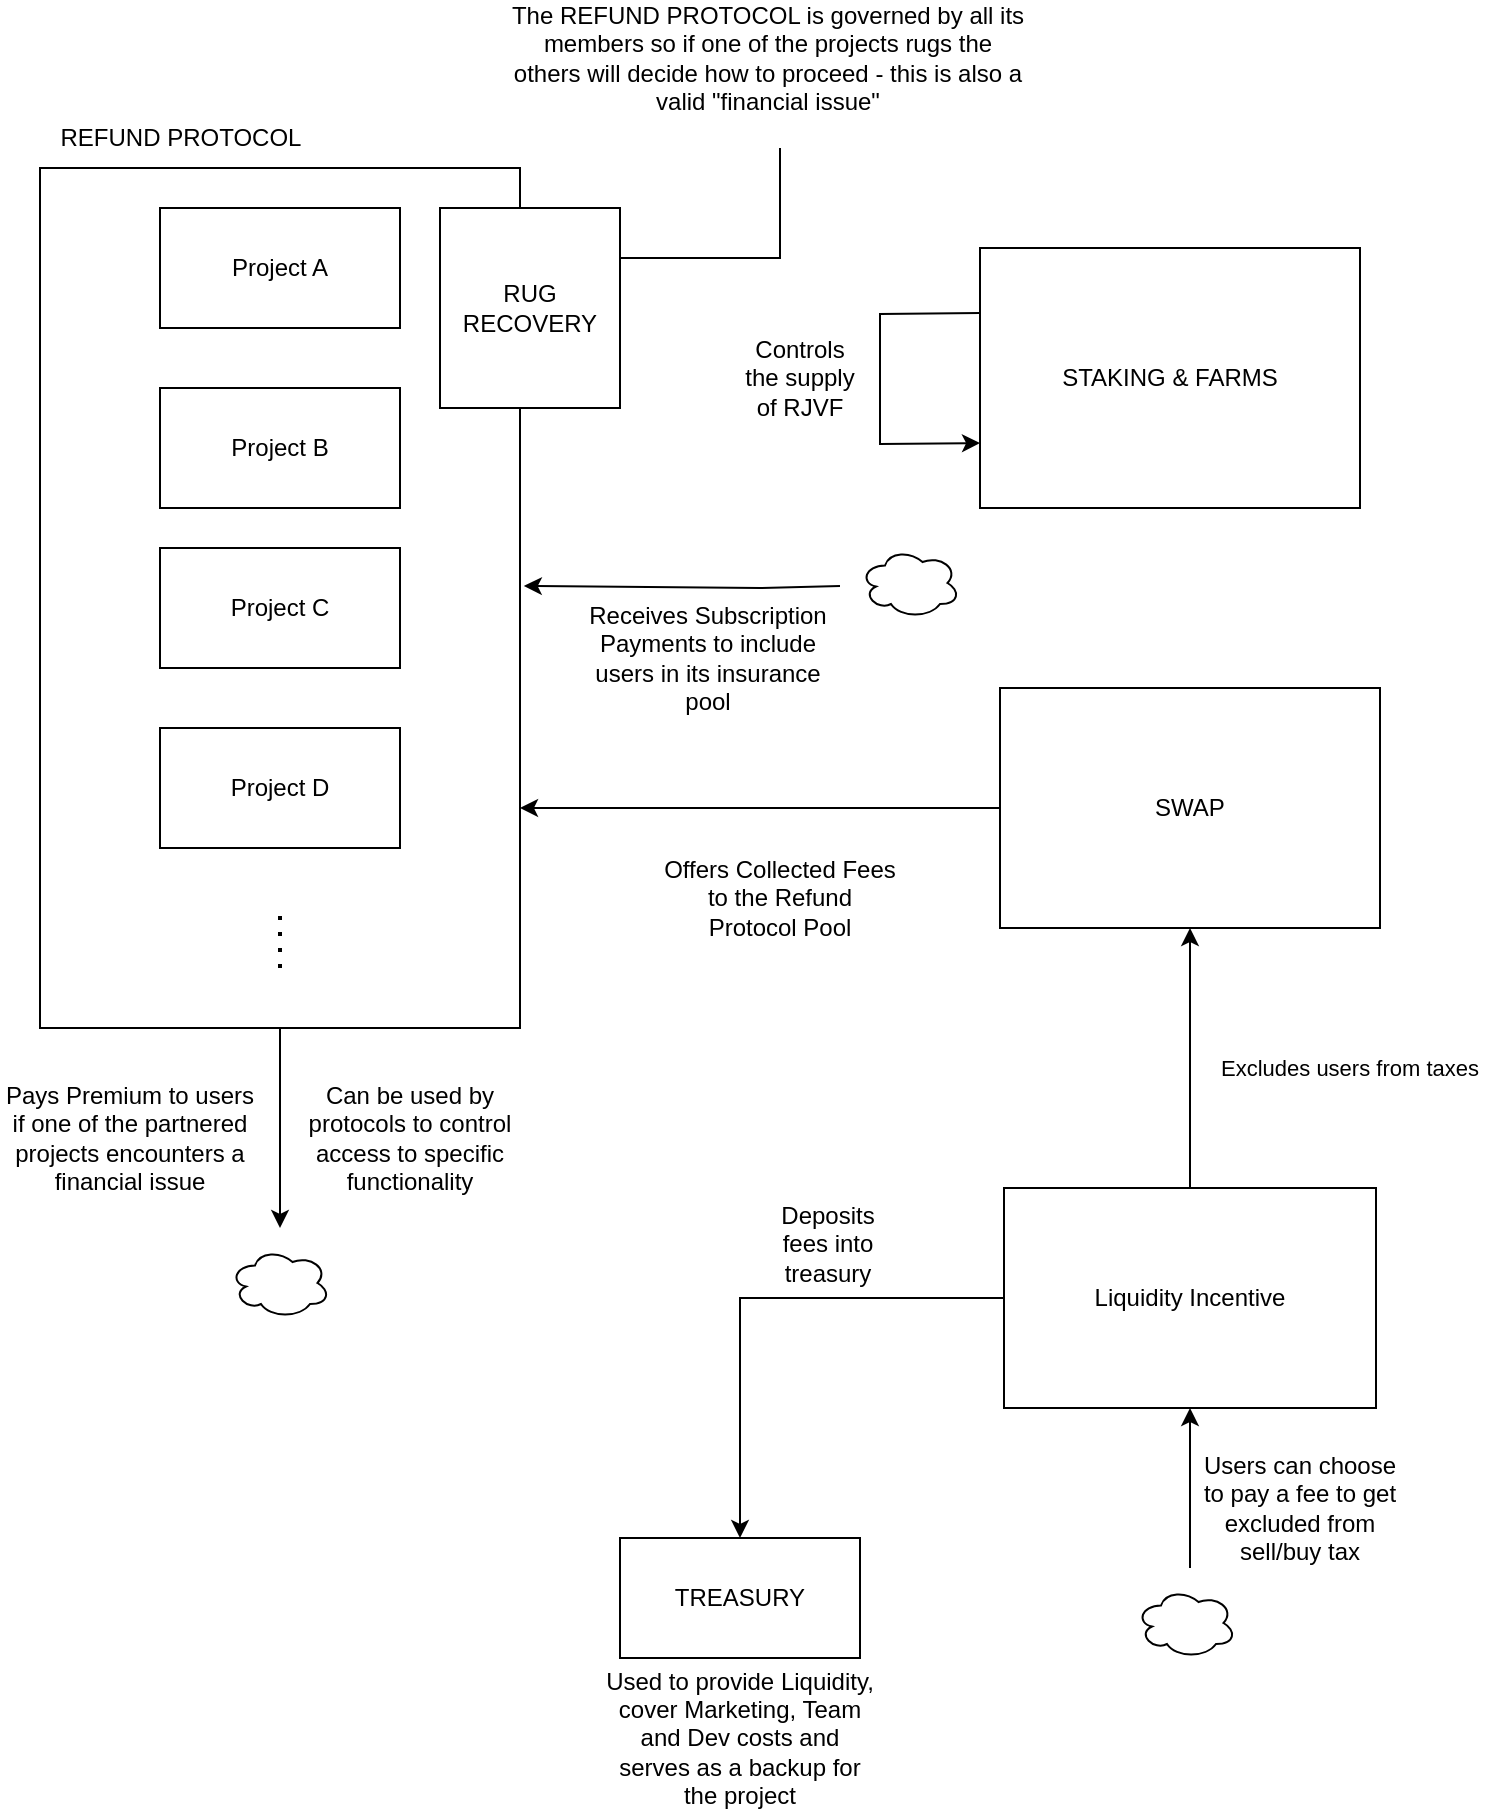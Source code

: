<mxfile version="20.7.4" type="github">
  <diagram id="X1RLhjHaSF4pR-Ss4Pii" name="Page-1">
    <mxGraphModel dx="2074" dy="831" grid="1" gridSize="10" guides="1" tooltips="1" connect="1" arrows="1" fold="1" page="1" pageScale="1" pageWidth="827" pageHeight="1169" math="0" shadow="0">
      <root>
        <mxCell id="0" />
        <mxCell id="1" parent="0" />
        <mxCell id="L7-nbopYdmOoQLR7_Uui-1" value="" style="rounded=0;whiteSpace=wrap;html=1;" vertex="1" parent="1">
          <mxGeometry x="50" y="100" width="240" height="430" as="geometry" />
        </mxCell>
        <mxCell id="L7-nbopYdmOoQLR7_Uui-2" value="REFUND PROTOCOL" style="text;html=1;align=center;verticalAlign=middle;resizable=0;points=[];autosize=1;strokeColor=none;fillColor=none;" vertex="1" parent="1">
          <mxGeometry x="50" y="70" width="140" height="30" as="geometry" />
        </mxCell>
        <mxCell id="L7-nbopYdmOoQLR7_Uui-3" value="Project A" style="rounded=0;whiteSpace=wrap;html=1;" vertex="1" parent="1">
          <mxGeometry x="110" y="120" width="120" height="60" as="geometry" />
        </mxCell>
        <mxCell id="L7-nbopYdmOoQLR7_Uui-4" value="Project D" style="rounded=0;whiteSpace=wrap;html=1;" vertex="1" parent="1">
          <mxGeometry x="110" y="380" width="120" height="60" as="geometry" />
        </mxCell>
        <mxCell id="L7-nbopYdmOoQLR7_Uui-5" value="Project C" style="rounded=0;whiteSpace=wrap;html=1;" vertex="1" parent="1">
          <mxGeometry x="110" y="290" width="120" height="60" as="geometry" />
        </mxCell>
        <mxCell id="L7-nbopYdmOoQLR7_Uui-6" value="Project B" style="rounded=0;whiteSpace=wrap;html=1;" vertex="1" parent="1">
          <mxGeometry x="110" y="210" width="120" height="60" as="geometry" />
        </mxCell>
        <mxCell id="L7-nbopYdmOoQLR7_Uui-7" value="" style="endArrow=none;dashed=1;html=1;dashPattern=1 3;strokeWidth=2;rounded=0;" edge="1" parent="1">
          <mxGeometry width="50" height="50" relative="1" as="geometry">
            <mxPoint x="170" y="500" as="sourcePoint" />
            <mxPoint x="170" y="470" as="targetPoint" />
            <Array as="points">
              <mxPoint x="170" y="470" />
            </Array>
          </mxGeometry>
        </mxCell>
        <mxCell id="L7-nbopYdmOoQLR7_Uui-8" value="STAKING &amp;amp; FARMS" style="rounded=0;whiteSpace=wrap;html=1;" vertex="1" parent="1">
          <mxGeometry x="520" y="140" width="190" height="130" as="geometry" />
        </mxCell>
        <mxCell id="L7-nbopYdmOoQLR7_Uui-9" value="SWAP" style="rounded=0;whiteSpace=wrap;html=1;" vertex="1" parent="1">
          <mxGeometry x="530" y="360" width="190" height="120" as="geometry" />
        </mxCell>
        <mxCell id="L7-nbopYdmOoQLR7_Uui-10" value="Liquidity Incentive" style="rounded=0;whiteSpace=wrap;html=1;" vertex="1" parent="1">
          <mxGeometry x="532" y="610" width="186" height="110" as="geometry" />
        </mxCell>
        <mxCell id="L7-nbopYdmOoQLR7_Uui-11" value="" style="endArrow=classic;html=1;rounded=0;exitX=0.5;exitY=0;exitDx=0;exitDy=0;entryX=0.5;entryY=1;entryDx=0;entryDy=0;jumpStyle=gap;" edge="1" parent="1" source="L7-nbopYdmOoQLR7_Uui-10" target="L7-nbopYdmOoQLR7_Uui-9">
          <mxGeometry width="50" height="50" relative="1" as="geometry">
            <mxPoint x="370" y="450" as="sourcePoint" />
            <mxPoint x="420" y="400" as="targetPoint" />
          </mxGeometry>
        </mxCell>
        <mxCell id="L7-nbopYdmOoQLR7_Uui-13" value="&lt;span style=&quot;font-size: 11px; background-color: rgb(255, 255, 255);&quot;&gt;Excludes users from taxes&lt;/span&gt;" style="text;html=1;strokeColor=none;fillColor=none;align=center;verticalAlign=middle;whiteSpace=wrap;rounded=0;" vertex="1" parent="1">
          <mxGeometry x="630" y="510" width="150" height="80" as="geometry" />
        </mxCell>
        <mxCell id="L7-nbopYdmOoQLR7_Uui-14" value="" style="endArrow=classic;html=1;rounded=0;jumpStyle=gap;exitX=0;exitY=0.5;exitDx=0;exitDy=0;" edge="1" parent="1" source="L7-nbopYdmOoQLR7_Uui-9">
          <mxGeometry width="50" height="50" relative="1" as="geometry">
            <mxPoint x="370" y="520" as="sourcePoint" />
            <mxPoint x="290" y="420" as="targetPoint" />
          </mxGeometry>
        </mxCell>
        <mxCell id="L7-nbopYdmOoQLR7_Uui-15" value="Offers Collected Fees to the Refund Protocol Pool" style="text;html=1;strokeColor=none;fillColor=none;align=center;verticalAlign=middle;whiteSpace=wrap;rounded=0;" vertex="1" parent="1">
          <mxGeometry x="360" y="450" width="120" height="30" as="geometry" />
        </mxCell>
        <mxCell id="L7-nbopYdmOoQLR7_Uui-16" value="" style="endArrow=classic;html=1;rounded=0;jumpStyle=gap;exitX=0;exitY=0.25;exitDx=0;exitDy=0;entryX=0;entryY=0.75;entryDx=0;entryDy=0;" edge="1" parent="1" source="L7-nbopYdmOoQLR7_Uui-8" target="L7-nbopYdmOoQLR7_Uui-8">
          <mxGeometry width="50" height="50" relative="1" as="geometry">
            <mxPoint x="370" y="550" as="sourcePoint" />
            <mxPoint x="420" y="500" as="targetPoint" />
            <Array as="points">
              <mxPoint x="470" y="173" />
              <mxPoint x="470" y="238" />
            </Array>
          </mxGeometry>
        </mxCell>
        <mxCell id="L7-nbopYdmOoQLR7_Uui-17" value="Controls the supply of RJVF" style="text;html=1;strokeColor=none;fillColor=none;align=center;verticalAlign=middle;whiteSpace=wrap;rounded=0;" vertex="1" parent="1">
          <mxGeometry x="400" y="190" width="60" height="30" as="geometry" />
        </mxCell>
        <mxCell id="L7-nbopYdmOoQLR7_Uui-18" value="" style="endArrow=classic;html=1;rounded=0;jumpStyle=gap;entryX=1.008;entryY=0.486;entryDx=0;entryDy=0;entryPerimeter=0;" edge="1" parent="1" target="L7-nbopYdmOoQLR7_Uui-1">
          <mxGeometry width="50" height="50" relative="1" as="geometry">
            <mxPoint x="410" y="310" as="sourcePoint" />
            <mxPoint x="300" y="310" as="targetPoint" />
            <Array as="points">
              <mxPoint x="450" y="309" />
              <mxPoint x="410" y="310" />
            </Array>
          </mxGeometry>
        </mxCell>
        <mxCell id="L7-nbopYdmOoQLR7_Uui-19" value="Receives Subscription Payments to include users in its insurance pool" style="text;html=1;strokeColor=none;fillColor=none;align=center;verticalAlign=middle;whiteSpace=wrap;rounded=0;" vertex="1" parent="1">
          <mxGeometry x="319" y="330" width="130" height="30" as="geometry" />
        </mxCell>
        <mxCell id="L7-nbopYdmOoQLR7_Uui-20" value="" style="endArrow=classic;html=1;rounded=0;jumpStyle=gap;exitX=0.5;exitY=1;exitDx=0;exitDy=0;" edge="1" parent="1" source="L7-nbopYdmOoQLR7_Uui-1">
          <mxGeometry width="50" height="50" relative="1" as="geometry">
            <mxPoint x="370" y="520" as="sourcePoint" />
            <mxPoint x="170" y="630" as="targetPoint" />
          </mxGeometry>
        </mxCell>
        <mxCell id="L7-nbopYdmOoQLR7_Uui-21" value="Can be used by protocols to control access to specific functionality" style="text;html=1;strokeColor=none;fillColor=none;align=center;verticalAlign=middle;whiteSpace=wrap;rounded=0;" vertex="1" parent="1">
          <mxGeometry x="180" y="547.5" width="110" height="75" as="geometry" />
        </mxCell>
        <mxCell id="L7-nbopYdmOoQLR7_Uui-22" value="Pays Premium to users if one of the partnered projects encounters a financial issue" style="text;html=1;strokeColor=none;fillColor=none;align=center;verticalAlign=middle;whiteSpace=wrap;rounded=0;" vertex="1" parent="1">
          <mxGeometry x="30" y="570" width="130" height="30" as="geometry" />
        </mxCell>
        <mxCell id="L7-nbopYdmOoQLR7_Uui-23" value="The REFUND PROTOCOL is governed by all its members so if one of the projects rugs the others will decide how to proceed - this is also a valid &quot;financial issue&quot;" style="text;html=1;strokeColor=none;fillColor=none;align=center;verticalAlign=middle;whiteSpace=wrap;rounded=0;" vertex="1" parent="1">
          <mxGeometry x="284" y="30" width="260" height="30" as="geometry" />
        </mxCell>
        <mxCell id="L7-nbopYdmOoQLR7_Uui-24" value="" style="ellipse;shape=cloud;whiteSpace=wrap;html=1;" vertex="1" parent="1">
          <mxGeometry x="145" y="640" width="50" height="35" as="geometry" />
        </mxCell>
        <mxCell id="L7-nbopYdmOoQLR7_Uui-25" value="" style="ellipse;shape=cloud;whiteSpace=wrap;html=1;" vertex="1" parent="1">
          <mxGeometry x="460" y="290" width="50" height="35" as="geometry" />
        </mxCell>
        <mxCell id="L7-nbopYdmOoQLR7_Uui-26" value="" style="ellipse;shape=cloud;whiteSpace=wrap;html=1;" vertex="1" parent="1">
          <mxGeometry x="598" y="810" width="50" height="35" as="geometry" />
        </mxCell>
        <mxCell id="L7-nbopYdmOoQLR7_Uui-27" value="" style="endArrow=classic;html=1;rounded=0;jumpStyle=gap;entryX=0.5;entryY=1;entryDx=0;entryDy=0;" edge="1" parent="1" target="L7-nbopYdmOoQLR7_Uui-10">
          <mxGeometry width="50" height="50" relative="1" as="geometry">
            <mxPoint x="625" y="800" as="sourcePoint" />
            <mxPoint x="380" y="470" as="targetPoint" />
          </mxGeometry>
        </mxCell>
        <mxCell id="L7-nbopYdmOoQLR7_Uui-29" value="Users can choose to pay a fee to get excluded from sell/buy tax" style="text;html=1;strokeColor=none;fillColor=none;align=center;verticalAlign=middle;whiteSpace=wrap;rounded=0;" vertex="1" parent="1">
          <mxGeometry x="630" y="740" width="100" height="60" as="geometry" />
        </mxCell>
        <mxCell id="L7-nbopYdmOoQLR7_Uui-30" value="TREASURY" style="rounded=0;whiteSpace=wrap;html=1;" vertex="1" parent="1">
          <mxGeometry x="340" y="785" width="120" height="60" as="geometry" />
        </mxCell>
        <mxCell id="L7-nbopYdmOoQLR7_Uui-31" value="" style="endArrow=classic;html=1;rounded=0;jumpStyle=gap;exitX=0;exitY=0.5;exitDx=0;exitDy=0;entryX=0.5;entryY=0;entryDx=0;entryDy=0;" edge="1" parent="1" source="L7-nbopYdmOoQLR7_Uui-10" target="L7-nbopYdmOoQLR7_Uui-30">
          <mxGeometry width="50" height="50" relative="1" as="geometry">
            <mxPoint x="330" y="960" as="sourcePoint" />
            <mxPoint x="380" y="910" as="targetPoint" />
            <Array as="points">
              <mxPoint x="400" y="665" />
            </Array>
          </mxGeometry>
        </mxCell>
        <mxCell id="L7-nbopYdmOoQLR7_Uui-32" value="Deposits fees into treasury" style="text;html=1;strokeColor=none;fillColor=none;align=center;verticalAlign=middle;whiteSpace=wrap;rounded=0;" vertex="1" parent="1">
          <mxGeometry x="414" y="622.5" width="60" height="30" as="geometry" />
        </mxCell>
        <mxCell id="L7-nbopYdmOoQLR7_Uui-33" value="Used to provide Liquidity, cover Marketing, Team and Dev costs and serves as a backup for the project" style="text;html=1;strokeColor=none;fillColor=none;align=center;verticalAlign=middle;whiteSpace=wrap;rounded=0;" vertex="1" parent="1">
          <mxGeometry x="330" y="850" width="140" height="70" as="geometry" />
        </mxCell>
        <mxCell id="L7-nbopYdmOoQLR7_Uui-34" value="RUG RECOVERY" style="rounded=0;whiteSpace=wrap;html=1;" vertex="1" parent="1">
          <mxGeometry x="250" y="120" width="90" height="100" as="geometry" />
        </mxCell>
        <mxCell id="L7-nbopYdmOoQLR7_Uui-35" value="" style="endArrow=none;html=1;rounded=0;jumpStyle=gap;entryX=1;entryY=0.25;entryDx=0;entryDy=0;" edge="1" parent="1" target="L7-nbopYdmOoQLR7_Uui-34">
          <mxGeometry width="50" height="50" relative="1" as="geometry">
            <mxPoint x="420" y="120" as="sourcePoint" />
            <mxPoint x="380" y="400" as="targetPoint" />
            <Array as="points">
              <mxPoint x="420" y="90" />
              <mxPoint x="420" y="145" />
            </Array>
          </mxGeometry>
        </mxCell>
      </root>
    </mxGraphModel>
  </diagram>
</mxfile>
